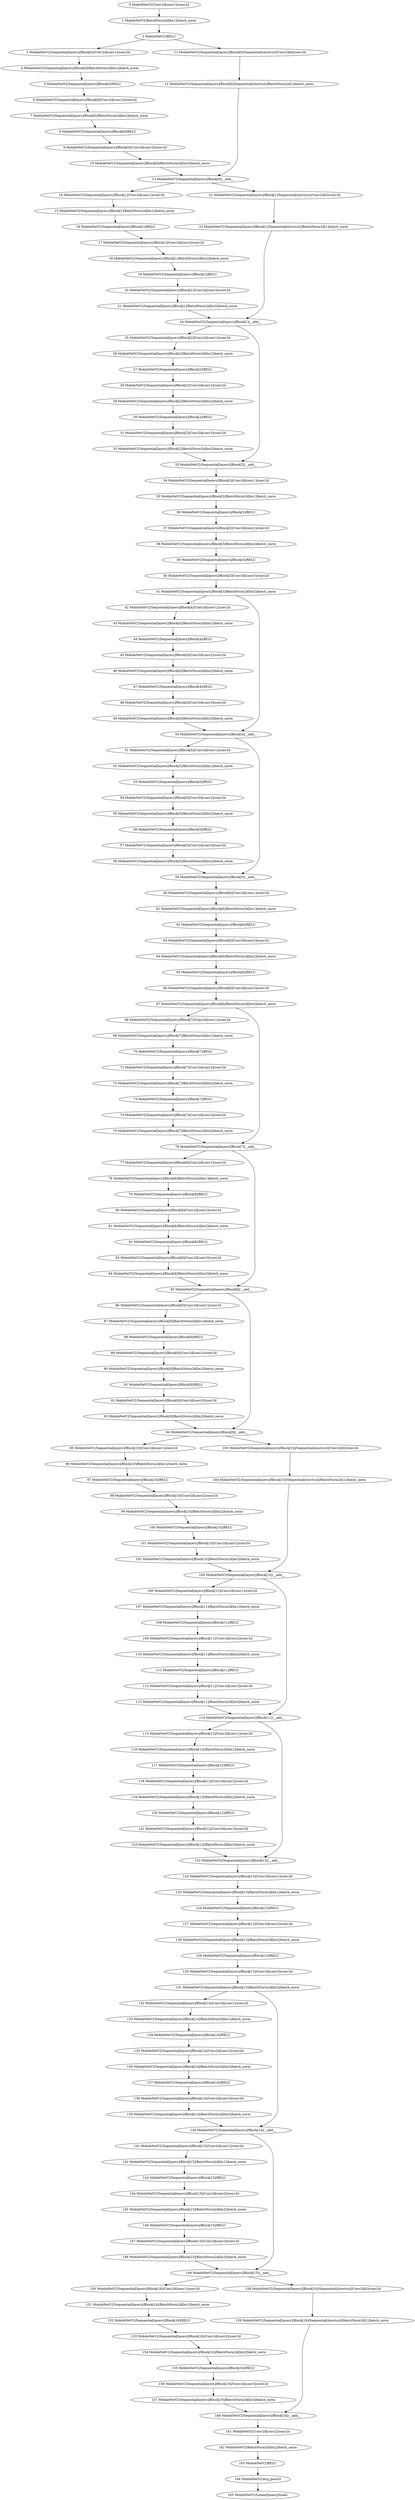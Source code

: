 strict digraph  {
"0 MobileNetV2/Conv2d[conv1]/conv2d" [id=0, scope="MobileNetV2/Conv2d[conv1]", type=conv2d];
"1 MobileNetV2/BatchNorm2d[bn1]/batch_norm" [id=1, scope="MobileNetV2/BatchNorm2d[bn1]", type=batch_norm];
"2 MobileNetV2/RELU" [id=2, scope=MobileNetV2, type=RELU];
"3 MobileNetV2/Sequential[layers]/Block[0]/Conv2d[conv1]/conv2d" [id=3, scope="MobileNetV2/Sequential[layers]/Block[0]/Conv2d[conv1]", type=conv2d];
"4 MobileNetV2/Sequential[layers]/Block[0]/BatchNorm2d[bn1]/batch_norm" [id=4, scope="MobileNetV2/Sequential[layers]/Block[0]/BatchNorm2d[bn1]", type=batch_norm];
"5 MobileNetV2/Sequential[layers]/Block[0]/RELU" [id=5, scope="MobileNetV2/Sequential[layers]/Block[0]", type=RELU];
"6 MobileNetV2/Sequential[layers]/Block[0]/Conv2d[conv2]/conv2d" [id=6, scope="MobileNetV2/Sequential[layers]/Block[0]/Conv2d[conv2]", type=conv2d];
"7 MobileNetV2/Sequential[layers]/Block[0]/BatchNorm2d[bn2]/batch_norm" [id=7, scope="MobileNetV2/Sequential[layers]/Block[0]/BatchNorm2d[bn2]", type=batch_norm];
"8 MobileNetV2/Sequential[layers]/Block[0]/RELU" [id=8, scope="MobileNetV2/Sequential[layers]/Block[0]", type=RELU];
"9 MobileNetV2/Sequential[layers]/Block[0]/Conv2d[conv3]/conv2d" [id=9, scope="MobileNetV2/Sequential[layers]/Block[0]/Conv2d[conv3]", type=conv2d];
"10 MobileNetV2/Sequential[layers]/Block[0]/BatchNorm2d[bn3]/batch_norm" [id=10, scope="MobileNetV2/Sequential[layers]/Block[0]/BatchNorm2d[bn3]", type=batch_norm];
"11 MobileNetV2/Sequential[layers]/Block[0]/Sequential[shortcut]/Conv2d[0]/conv2d" [id=11, scope="MobileNetV2/Sequential[layers]/Block[0]/Sequential[shortcut]/Conv2d[0]", type=conv2d];
"12 MobileNetV2/Sequential[layers]/Block[0]/Sequential[shortcut]/BatchNorm2d[1]/batch_norm" [id=12, scope="MobileNetV2/Sequential[layers]/Block[0]/Sequential[shortcut]/BatchNorm2d[1]", type=batch_norm];
"13 MobileNetV2/Sequential[layers]/Block[0]/__add__" [id=13, scope="MobileNetV2/Sequential[layers]/Block[0]", type=__add__];
"14 MobileNetV2/Sequential[layers]/Block[1]/Conv2d[conv1]/conv2d" [id=14, scope="MobileNetV2/Sequential[layers]/Block[1]/Conv2d[conv1]", type=conv2d];
"15 MobileNetV2/Sequential[layers]/Block[1]/BatchNorm2d[bn1]/batch_norm" [id=15, scope="MobileNetV2/Sequential[layers]/Block[1]/BatchNorm2d[bn1]", type=batch_norm];
"16 MobileNetV2/Sequential[layers]/Block[1]/RELU" [id=16, scope="MobileNetV2/Sequential[layers]/Block[1]", type=RELU];
"17 MobileNetV2/Sequential[layers]/Block[1]/Conv2d[conv2]/conv2d" [id=17, scope="MobileNetV2/Sequential[layers]/Block[1]/Conv2d[conv2]", type=conv2d];
"18 MobileNetV2/Sequential[layers]/Block[1]/BatchNorm2d[bn2]/batch_norm" [id=18, scope="MobileNetV2/Sequential[layers]/Block[1]/BatchNorm2d[bn2]", type=batch_norm];
"19 MobileNetV2/Sequential[layers]/Block[1]/RELU" [id=19, scope="MobileNetV2/Sequential[layers]/Block[1]", type=RELU];
"20 MobileNetV2/Sequential[layers]/Block[1]/Conv2d[conv3]/conv2d" [id=20, scope="MobileNetV2/Sequential[layers]/Block[1]/Conv2d[conv3]", type=conv2d];
"21 MobileNetV2/Sequential[layers]/Block[1]/BatchNorm2d[bn3]/batch_norm" [id=21, scope="MobileNetV2/Sequential[layers]/Block[1]/BatchNorm2d[bn3]", type=batch_norm];
"22 MobileNetV2/Sequential[layers]/Block[1]/Sequential[shortcut]/Conv2d[0]/conv2d" [id=22, scope="MobileNetV2/Sequential[layers]/Block[1]/Sequential[shortcut]/Conv2d[0]", type=conv2d];
"23 MobileNetV2/Sequential[layers]/Block[1]/Sequential[shortcut]/BatchNorm2d[1]/batch_norm" [id=23, scope="MobileNetV2/Sequential[layers]/Block[1]/Sequential[shortcut]/BatchNorm2d[1]", type=batch_norm];
"24 MobileNetV2/Sequential[layers]/Block[1]/__add__" [id=24, scope="MobileNetV2/Sequential[layers]/Block[1]", type=__add__];
"25 MobileNetV2/Sequential[layers]/Block[2]/Conv2d[conv1]/conv2d" [id=25, scope="MobileNetV2/Sequential[layers]/Block[2]/Conv2d[conv1]", type=conv2d];
"26 MobileNetV2/Sequential[layers]/Block[2]/BatchNorm2d[bn1]/batch_norm" [id=26, scope="MobileNetV2/Sequential[layers]/Block[2]/BatchNorm2d[bn1]", type=batch_norm];
"27 MobileNetV2/Sequential[layers]/Block[2]/RELU" [id=27, scope="MobileNetV2/Sequential[layers]/Block[2]", type=RELU];
"28 MobileNetV2/Sequential[layers]/Block[2]/Conv2d[conv2]/conv2d" [id=28, scope="MobileNetV2/Sequential[layers]/Block[2]/Conv2d[conv2]", type=conv2d];
"29 MobileNetV2/Sequential[layers]/Block[2]/BatchNorm2d[bn2]/batch_norm" [id=29, scope="MobileNetV2/Sequential[layers]/Block[2]/BatchNorm2d[bn2]", type=batch_norm];
"30 MobileNetV2/Sequential[layers]/Block[2]/RELU" [id=30, scope="MobileNetV2/Sequential[layers]/Block[2]", type=RELU];
"31 MobileNetV2/Sequential[layers]/Block[2]/Conv2d[conv3]/conv2d" [id=31, scope="MobileNetV2/Sequential[layers]/Block[2]/Conv2d[conv3]", type=conv2d];
"32 MobileNetV2/Sequential[layers]/Block[2]/BatchNorm2d[bn3]/batch_norm" [id=32, scope="MobileNetV2/Sequential[layers]/Block[2]/BatchNorm2d[bn3]", type=batch_norm];
"33 MobileNetV2/Sequential[layers]/Block[2]/__add__" [id=33, scope="MobileNetV2/Sequential[layers]/Block[2]", type=__add__];
"34 MobileNetV2/Sequential[layers]/Block[3]/Conv2d[conv1]/conv2d" [id=34, scope="MobileNetV2/Sequential[layers]/Block[3]/Conv2d[conv1]", type=conv2d];
"35 MobileNetV2/Sequential[layers]/Block[3]/BatchNorm2d[bn1]/batch_norm" [id=35, scope="MobileNetV2/Sequential[layers]/Block[3]/BatchNorm2d[bn1]", type=batch_norm];
"36 MobileNetV2/Sequential[layers]/Block[3]/RELU" [id=36, scope="MobileNetV2/Sequential[layers]/Block[3]", type=RELU];
"37 MobileNetV2/Sequential[layers]/Block[3]/Conv2d[conv2]/conv2d" [id=37, scope="MobileNetV2/Sequential[layers]/Block[3]/Conv2d[conv2]", type=conv2d];
"38 MobileNetV2/Sequential[layers]/Block[3]/BatchNorm2d[bn2]/batch_norm" [id=38, scope="MobileNetV2/Sequential[layers]/Block[3]/BatchNorm2d[bn2]", type=batch_norm];
"39 MobileNetV2/Sequential[layers]/Block[3]/RELU" [id=39, scope="MobileNetV2/Sequential[layers]/Block[3]", type=RELU];
"40 MobileNetV2/Sequential[layers]/Block[3]/Conv2d[conv3]/conv2d" [id=40, scope="MobileNetV2/Sequential[layers]/Block[3]/Conv2d[conv3]", type=conv2d];
"41 MobileNetV2/Sequential[layers]/Block[3]/BatchNorm2d[bn3]/batch_norm" [id=41, scope="MobileNetV2/Sequential[layers]/Block[3]/BatchNorm2d[bn3]", type=batch_norm];
"42 MobileNetV2/Sequential[layers]/Block[4]/Conv2d[conv1]/conv2d" [id=42, scope="MobileNetV2/Sequential[layers]/Block[4]/Conv2d[conv1]", type=conv2d];
"43 MobileNetV2/Sequential[layers]/Block[4]/BatchNorm2d[bn1]/batch_norm" [id=43, scope="MobileNetV2/Sequential[layers]/Block[4]/BatchNorm2d[bn1]", type=batch_norm];
"44 MobileNetV2/Sequential[layers]/Block[4]/RELU" [id=44, scope="MobileNetV2/Sequential[layers]/Block[4]", type=RELU];
"45 MobileNetV2/Sequential[layers]/Block[4]/Conv2d[conv2]/conv2d" [id=45, scope="MobileNetV2/Sequential[layers]/Block[4]/Conv2d[conv2]", type=conv2d];
"46 MobileNetV2/Sequential[layers]/Block[4]/BatchNorm2d[bn2]/batch_norm" [id=46, scope="MobileNetV2/Sequential[layers]/Block[4]/BatchNorm2d[bn2]", type=batch_norm];
"47 MobileNetV2/Sequential[layers]/Block[4]/RELU" [id=47, scope="MobileNetV2/Sequential[layers]/Block[4]", type=RELU];
"48 MobileNetV2/Sequential[layers]/Block[4]/Conv2d[conv3]/conv2d" [id=48, scope="MobileNetV2/Sequential[layers]/Block[4]/Conv2d[conv3]", type=conv2d];
"49 MobileNetV2/Sequential[layers]/Block[4]/BatchNorm2d[bn3]/batch_norm" [id=49, scope="MobileNetV2/Sequential[layers]/Block[4]/BatchNorm2d[bn3]", type=batch_norm];
"50 MobileNetV2/Sequential[layers]/Block[4]/__add__" [id=50, scope="MobileNetV2/Sequential[layers]/Block[4]", type=__add__];
"51 MobileNetV2/Sequential[layers]/Block[5]/Conv2d[conv1]/conv2d" [id=51, scope="MobileNetV2/Sequential[layers]/Block[5]/Conv2d[conv1]", type=conv2d];
"52 MobileNetV2/Sequential[layers]/Block[5]/BatchNorm2d[bn1]/batch_norm" [id=52, scope="MobileNetV2/Sequential[layers]/Block[5]/BatchNorm2d[bn1]", type=batch_norm];
"53 MobileNetV2/Sequential[layers]/Block[5]/RELU" [id=53, scope="MobileNetV2/Sequential[layers]/Block[5]", type=RELU];
"54 MobileNetV2/Sequential[layers]/Block[5]/Conv2d[conv2]/conv2d" [id=54, scope="MobileNetV2/Sequential[layers]/Block[5]/Conv2d[conv2]", type=conv2d];
"55 MobileNetV2/Sequential[layers]/Block[5]/BatchNorm2d[bn2]/batch_norm" [id=55, scope="MobileNetV2/Sequential[layers]/Block[5]/BatchNorm2d[bn2]", type=batch_norm];
"56 MobileNetV2/Sequential[layers]/Block[5]/RELU" [id=56, scope="MobileNetV2/Sequential[layers]/Block[5]", type=RELU];
"57 MobileNetV2/Sequential[layers]/Block[5]/Conv2d[conv3]/conv2d" [id=57, scope="MobileNetV2/Sequential[layers]/Block[5]/Conv2d[conv3]", type=conv2d];
"58 MobileNetV2/Sequential[layers]/Block[5]/BatchNorm2d[bn3]/batch_norm" [id=58, scope="MobileNetV2/Sequential[layers]/Block[5]/BatchNorm2d[bn3]", type=batch_norm];
"59 MobileNetV2/Sequential[layers]/Block[5]/__add__" [id=59, scope="MobileNetV2/Sequential[layers]/Block[5]", type=__add__];
"60 MobileNetV2/Sequential[layers]/Block[6]/Conv2d[conv1]/conv2d" [id=60, scope="MobileNetV2/Sequential[layers]/Block[6]/Conv2d[conv1]", type=conv2d];
"61 MobileNetV2/Sequential[layers]/Block[6]/BatchNorm2d[bn1]/batch_norm" [id=61, scope="MobileNetV2/Sequential[layers]/Block[6]/BatchNorm2d[bn1]", type=batch_norm];
"62 MobileNetV2/Sequential[layers]/Block[6]/RELU" [id=62, scope="MobileNetV2/Sequential[layers]/Block[6]", type=RELU];
"63 MobileNetV2/Sequential[layers]/Block[6]/Conv2d[conv2]/conv2d" [id=63, scope="MobileNetV2/Sequential[layers]/Block[6]/Conv2d[conv2]", type=conv2d];
"64 MobileNetV2/Sequential[layers]/Block[6]/BatchNorm2d[bn2]/batch_norm" [id=64, scope="MobileNetV2/Sequential[layers]/Block[6]/BatchNorm2d[bn2]", type=batch_norm];
"65 MobileNetV2/Sequential[layers]/Block[6]/RELU" [id=65, scope="MobileNetV2/Sequential[layers]/Block[6]", type=RELU];
"66 MobileNetV2/Sequential[layers]/Block[6]/Conv2d[conv3]/conv2d" [id=66, scope="MobileNetV2/Sequential[layers]/Block[6]/Conv2d[conv3]", type=conv2d];
"67 MobileNetV2/Sequential[layers]/Block[6]/BatchNorm2d[bn3]/batch_norm" [id=67, scope="MobileNetV2/Sequential[layers]/Block[6]/BatchNorm2d[bn3]", type=batch_norm];
"68 MobileNetV2/Sequential[layers]/Block[7]/Conv2d[conv1]/conv2d" [id=68, scope="MobileNetV2/Sequential[layers]/Block[7]/Conv2d[conv1]", type=conv2d];
"69 MobileNetV2/Sequential[layers]/Block[7]/BatchNorm2d[bn1]/batch_norm" [id=69, scope="MobileNetV2/Sequential[layers]/Block[7]/BatchNorm2d[bn1]", type=batch_norm];
"70 MobileNetV2/Sequential[layers]/Block[7]/RELU" [id=70, scope="MobileNetV2/Sequential[layers]/Block[7]", type=RELU];
"71 MobileNetV2/Sequential[layers]/Block[7]/Conv2d[conv2]/conv2d" [id=71, scope="MobileNetV2/Sequential[layers]/Block[7]/Conv2d[conv2]", type=conv2d];
"72 MobileNetV2/Sequential[layers]/Block[7]/BatchNorm2d[bn2]/batch_norm" [id=72, scope="MobileNetV2/Sequential[layers]/Block[7]/BatchNorm2d[bn2]", type=batch_norm];
"73 MobileNetV2/Sequential[layers]/Block[7]/RELU" [id=73, scope="MobileNetV2/Sequential[layers]/Block[7]", type=RELU];
"74 MobileNetV2/Sequential[layers]/Block[7]/Conv2d[conv3]/conv2d" [id=74, scope="MobileNetV2/Sequential[layers]/Block[7]/Conv2d[conv3]", type=conv2d];
"75 MobileNetV2/Sequential[layers]/Block[7]/BatchNorm2d[bn3]/batch_norm" [id=75, scope="MobileNetV2/Sequential[layers]/Block[7]/BatchNorm2d[bn3]", type=batch_norm];
"76 MobileNetV2/Sequential[layers]/Block[7]/__add__" [id=76, scope="MobileNetV2/Sequential[layers]/Block[7]", type=__add__];
"77 MobileNetV2/Sequential[layers]/Block[8]/Conv2d[conv1]/conv2d" [id=77, scope="MobileNetV2/Sequential[layers]/Block[8]/Conv2d[conv1]", type=conv2d];
"78 MobileNetV2/Sequential[layers]/Block[8]/BatchNorm2d[bn1]/batch_norm" [id=78, scope="MobileNetV2/Sequential[layers]/Block[8]/BatchNorm2d[bn1]", type=batch_norm];
"79 MobileNetV2/Sequential[layers]/Block[8]/RELU" [id=79, scope="MobileNetV2/Sequential[layers]/Block[8]", type=RELU];
"80 MobileNetV2/Sequential[layers]/Block[8]/Conv2d[conv2]/conv2d" [id=80, scope="MobileNetV2/Sequential[layers]/Block[8]/Conv2d[conv2]", type=conv2d];
"81 MobileNetV2/Sequential[layers]/Block[8]/BatchNorm2d[bn2]/batch_norm" [id=81, scope="MobileNetV2/Sequential[layers]/Block[8]/BatchNorm2d[bn2]", type=batch_norm];
"82 MobileNetV2/Sequential[layers]/Block[8]/RELU" [id=82, scope="MobileNetV2/Sequential[layers]/Block[8]", type=RELU];
"83 MobileNetV2/Sequential[layers]/Block[8]/Conv2d[conv3]/conv2d" [id=83, scope="MobileNetV2/Sequential[layers]/Block[8]/Conv2d[conv3]", type=conv2d];
"84 MobileNetV2/Sequential[layers]/Block[8]/BatchNorm2d[bn3]/batch_norm" [id=84, scope="MobileNetV2/Sequential[layers]/Block[8]/BatchNorm2d[bn3]", type=batch_norm];
"85 MobileNetV2/Sequential[layers]/Block[8]/__add__" [id=85, scope="MobileNetV2/Sequential[layers]/Block[8]", type=__add__];
"86 MobileNetV2/Sequential[layers]/Block[9]/Conv2d[conv1]/conv2d" [id=86, scope="MobileNetV2/Sequential[layers]/Block[9]/Conv2d[conv1]", type=conv2d];
"87 MobileNetV2/Sequential[layers]/Block[9]/BatchNorm2d[bn1]/batch_norm" [id=87, scope="MobileNetV2/Sequential[layers]/Block[9]/BatchNorm2d[bn1]", type=batch_norm];
"88 MobileNetV2/Sequential[layers]/Block[9]/RELU" [id=88, scope="MobileNetV2/Sequential[layers]/Block[9]", type=RELU];
"89 MobileNetV2/Sequential[layers]/Block[9]/Conv2d[conv2]/conv2d" [id=89, scope="MobileNetV2/Sequential[layers]/Block[9]/Conv2d[conv2]", type=conv2d];
"90 MobileNetV2/Sequential[layers]/Block[9]/BatchNorm2d[bn2]/batch_norm" [id=90, scope="MobileNetV2/Sequential[layers]/Block[9]/BatchNorm2d[bn2]", type=batch_norm];
"91 MobileNetV2/Sequential[layers]/Block[9]/RELU" [id=91, scope="MobileNetV2/Sequential[layers]/Block[9]", type=RELU];
"92 MobileNetV2/Sequential[layers]/Block[9]/Conv2d[conv3]/conv2d" [id=92, scope="MobileNetV2/Sequential[layers]/Block[9]/Conv2d[conv3]", type=conv2d];
"93 MobileNetV2/Sequential[layers]/Block[9]/BatchNorm2d[bn3]/batch_norm" [id=93, scope="MobileNetV2/Sequential[layers]/Block[9]/BatchNorm2d[bn3]", type=batch_norm];
"94 MobileNetV2/Sequential[layers]/Block[9]/__add__" [id=94, scope="MobileNetV2/Sequential[layers]/Block[9]", type=__add__];
"95 MobileNetV2/Sequential[layers]/Block[10]/Conv2d[conv1]/conv2d" [id=95, scope="MobileNetV2/Sequential[layers]/Block[10]/Conv2d[conv1]", type=conv2d];
"96 MobileNetV2/Sequential[layers]/Block[10]/BatchNorm2d[bn1]/batch_norm" [id=96, scope="MobileNetV2/Sequential[layers]/Block[10]/BatchNorm2d[bn1]", type=batch_norm];
"97 MobileNetV2/Sequential[layers]/Block[10]/RELU" [id=97, scope="MobileNetV2/Sequential[layers]/Block[10]", type=RELU];
"98 MobileNetV2/Sequential[layers]/Block[10]/Conv2d[conv2]/conv2d" [id=98, scope="MobileNetV2/Sequential[layers]/Block[10]/Conv2d[conv2]", type=conv2d];
"99 MobileNetV2/Sequential[layers]/Block[10]/BatchNorm2d[bn2]/batch_norm" [id=99, scope="MobileNetV2/Sequential[layers]/Block[10]/BatchNorm2d[bn2]", type=batch_norm];
"100 MobileNetV2/Sequential[layers]/Block[10]/RELU" [id=100, scope="MobileNetV2/Sequential[layers]/Block[10]", type=RELU];
"101 MobileNetV2/Sequential[layers]/Block[10]/Conv2d[conv3]/conv2d" [id=101, scope="MobileNetV2/Sequential[layers]/Block[10]/Conv2d[conv3]", type=conv2d];
"102 MobileNetV2/Sequential[layers]/Block[10]/BatchNorm2d[bn3]/batch_norm" [id=102, scope="MobileNetV2/Sequential[layers]/Block[10]/BatchNorm2d[bn3]", type=batch_norm];
"103 MobileNetV2/Sequential[layers]/Block[10]/Sequential[shortcut]/Conv2d[0]/conv2d" [id=103, scope="MobileNetV2/Sequential[layers]/Block[10]/Sequential[shortcut]/Conv2d[0]", type=conv2d];
"104 MobileNetV2/Sequential[layers]/Block[10]/Sequential[shortcut]/BatchNorm2d[1]/batch_norm" [id=104, scope="MobileNetV2/Sequential[layers]/Block[10]/Sequential[shortcut]/BatchNorm2d[1]", type=batch_norm];
"105 MobileNetV2/Sequential[layers]/Block[10]/__add__" [id=105, scope="MobileNetV2/Sequential[layers]/Block[10]", type=__add__];
"106 MobileNetV2/Sequential[layers]/Block[11]/Conv2d[conv1]/conv2d" [id=106, scope="MobileNetV2/Sequential[layers]/Block[11]/Conv2d[conv1]", type=conv2d];
"107 MobileNetV2/Sequential[layers]/Block[11]/BatchNorm2d[bn1]/batch_norm" [id=107, scope="MobileNetV2/Sequential[layers]/Block[11]/BatchNorm2d[bn1]", type=batch_norm];
"108 MobileNetV2/Sequential[layers]/Block[11]/RELU" [id=108, scope="MobileNetV2/Sequential[layers]/Block[11]", type=RELU];
"109 MobileNetV2/Sequential[layers]/Block[11]/Conv2d[conv2]/conv2d" [id=109, scope="MobileNetV2/Sequential[layers]/Block[11]/Conv2d[conv2]", type=conv2d];
"110 MobileNetV2/Sequential[layers]/Block[11]/BatchNorm2d[bn2]/batch_norm" [id=110, scope="MobileNetV2/Sequential[layers]/Block[11]/BatchNorm2d[bn2]", type=batch_norm];
"111 MobileNetV2/Sequential[layers]/Block[11]/RELU" [id=111, scope="MobileNetV2/Sequential[layers]/Block[11]", type=RELU];
"112 MobileNetV2/Sequential[layers]/Block[11]/Conv2d[conv3]/conv2d" [id=112, scope="MobileNetV2/Sequential[layers]/Block[11]/Conv2d[conv3]", type=conv2d];
"113 MobileNetV2/Sequential[layers]/Block[11]/BatchNorm2d[bn3]/batch_norm" [id=113, scope="MobileNetV2/Sequential[layers]/Block[11]/BatchNorm2d[bn3]", type=batch_norm];
"114 MobileNetV2/Sequential[layers]/Block[11]/__add__" [id=114, scope="MobileNetV2/Sequential[layers]/Block[11]", type=__add__];
"115 MobileNetV2/Sequential[layers]/Block[12]/Conv2d[conv1]/conv2d" [id=115, scope="MobileNetV2/Sequential[layers]/Block[12]/Conv2d[conv1]", type=conv2d];
"116 MobileNetV2/Sequential[layers]/Block[12]/BatchNorm2d[bn1]/batch_norm" [id=116, scope="MobileNetV2/Sequential[layers]/Block[12]/BatchNorm2d[bn1]", type=batch_norm];
"117 MobileNetV2/Sequential[layers]/Block[12]/RELU" [id=117, scope="MobileNetV2/Sequential[layers]/Block[12]", type=RELU];
"118 MobileNetV2/Sequential[layers]/Block[12]/Conv2d[conv2]/conv2d" [id=118, scope="MobileNetV2/Sequential[layers]/Block[12]/Conv2d[conv2]", type=conv2d];
"119 MobileNetV2/Sequential[layers]/Block[12]/BatchNorm2d[bn2]/batch_norm" [id=119, scope="MobileNetV2/Sequential[layers]/Block[12]/BatchNorm2d[bn2]", type=batch_norm];
"120 MobileNetV2/Sequential[layers]/Block[12]/RELU" [id=120, scope="MobileNetV2/Sequential[layers]/Block[12]", type=RELU];
"121 MobileNetV2/Sequential[layers]/Block[12]/Conv2d[conv3]/conv2d" [id=121, scope="MobileNetV2/Sequential[layers]/Block[12]/Conv2d[conv3]", type=conv2d];
"122 MobileNetV2/Sequential[layers]/Block[12]/BatchNorm2d[bn3]/batch_norm" [id=122, scope="MobileNetV2/Sequential[layers]/Block[12]/BatchNorm2d[bn3]", type=batch_norm];
"123 MobileNetV2/Sequential[layers]/Block[12]/__add__" [id=123, scope="MobileNetV2/Sequential[layers]/Block[12]", type=__add__];
"124 MobileNetV2/Sequential[layers]/Block[13]/Conv2d[conv1]/conv2d" [id=124, scope="MobileNetV2/Sequential[layers]/Block[13]/Conv2d[conv1]", type=conv2d];
"125 MobileNetV2/Sequential[layers]/Block[13]/BatchNorm2d[bn1]/batch_norm" [id=125, scope="MobileNetV2/Sequential[layers]/Block[13]/BatchNorm2d[bn1]", type=batch_norm];
"126 MobileNetV2/Sequential[layers]/Block[13]/RELU" [id=126, scope="MobileNetV2/Sequential[layers]/Block[13]", type=RELU];
"127 MobileNetV2/Sequential[layers]/Block[13]/Conv2d[conv2]/conv2d" [id=127, scope="MobileNetV2/Sequential[layers]/Block[13]/Conv2d[conv2]", type=conv2d];
"128 MobileNetV2/Sequential[layers]/Block[13]/BatchNorm2d[bn2]/batch_norm" [id=128, scope="MobileNetV2/Sequential[layers]/Block[13]/BatchNorm2d[bn2]", type=batch_norm];
"129 MobileNetV2/Sequential[layers]/Block[13]/RELU" [id=129, scope="MobileNetV2/Sequential[layers]/Block[13]", type=RELU];
"130 MobileNetV2/Sequential[layers]/Block[13]/Conv2d[conv3]/conv2d" [id=130, scope="MobileNetV2/Sequential[layers]/Block[13]/Conv2d[conv3]", type=conv2d];
"131 MobileNetV2/Sequential[layers]/Block[13]/BatchNorm2d[bn3]/batch_norm" [id=131, scope="MobileNetV2/Sequential[layers]/Block[13]/BatchNorm2d[bn3]", type=batch_norm];
"132 MobileNetV2/Sequential[layers]/Block[14]/Conv2d[conv1]/conv2d" [id=132, scope="MobileNetV2/Sequential[layers]/Block[14]/Conv2d[conv1]", type=conv2d];
"133 MobileNetV2/Sequential[layers]/Block[14]/BatchNorm2d[bn1]/batch_norm" [id=133, scope="MobileNetV2/Sequential[layers]/Block[14]/BatchNorm2d[bn1]", type=batch_norm];
"134 MobileNetV2/Sequential[layers]/Block[14]/RELU" [id=134, scope="MobileNetV2/Sequential[layers]/Block[14]", type=RELU];
"135 MobileNetV2/Sequential[layers]/Block[14]/Conv2d[conv2]/conv2d" [id=135, scope="MobileNetV2/Sequential[layers]/Block[14]/Conv2d[conv2]", type=conv2d];
"136 MobileNetV2/Sequential[layers]/Block[14]/BatchNorm2d[bn2]/batch_norm" [id=136, scope="MobileNetV2/Sequential[layers]/Block[14]/BatchNorm2d[bn2]", type=batch_norm];
"137 MobileNetV2/Sequential[layers]/Block[14]/RELU" [id=137, scope="MobileNetV2/Sequential[layers]/Block[14]", type=RELU];
"138 MobileNetV2/Sequential[layers]/Block[14]/Conv2d[conv3]/conv2d" [id=138, scope="MobileNetV2/Sequential[layers]/Block[14]/Conv2d[conv3]", type=conv2d];
"139 MobileNetV2/Sequential[layers]/Block[14]/BatchNorm2d[bn3]/batch_norm" [id=139, scope="MobileNetV2/Sequential[layers]/Block[14]/BatchNorm2d[bn3]", type=batch_norm];
"140 MobileNetV2/Sequential[layers]/Block[14]/__add__" [id=140, scope="MobileNetV2/Sequential[layers]/Block[14]", type=__add__];
"141 MobileNetV2/Sequential[layers]/Block[15]/Conv2d[conv1]/conv2d" [id=141, scope="MobileNetV2/Sequential[layers]/Block[15]/Conv2d[conv1]", type=conv2d];
"142 MobileNetV2/Sequential[layers]/Block[15]/BatchNorm2d[bn1]/batch_norm" [id=142, scope="MobileNetV2/Sequential[layers]/Block[15]/BatchNorm2d[bn1]", type=batch_norm];
"143 MobileNetV2/Sequential[layers]/Block[15]/RELU" [id=143, scope="MobileNetV2/Sequential[layers]/Block[15]", type=RELU];
"144 MobileNetV2/Sequential[layers]/Block[15]/Conv2d[conv2]/conv2d" [id=144, scope="MobileNetV2/Sequential[layers]/Block[15]/Conv2d[conv2]", type=conv2d];
"145 MobileNetV2/Sequential[layers]/Block[15]/BatchNorm2d[bn2]/batch_norm" [id=145, scope="MobileNetV2/Sequential[layers]/Block[15]/BatchNorm2d[bn2]", type=batch_norm];
"146 MobileNetV2/Sequential[layers]/Block[15]/RELU" [id=146, scope="MobileNetV2/Sequential[layers]/Block[15]", type=RELU];
"147 MobileNetV2/Sequential[layers]/Block[15]/Conv2d[conv3]/conv2d" [id=147, scope="MobileNetV2/Sequential[layers]/Block[15]/Conv2d[conv3]", type=conv2d];
"148 MobileNetV2/Sequential[layers]/Block[15]/BatchNorm2d[bn3]/batch_norm" [id=148, scope="MobileNetV2/Sequential[layers]/Block[15]/BatchNorm2d[bn3]", type=batch_norm];
"149 MobileNetV2/Sequential[layers]/Block[15]/__add__" [id=149, scope="MobileNetV2/Sequential[layers]/Block[15]", type=__add__];
"150 MobileNetV2/Sequential[layers]/Block[16]/Conv2d[conv1]/conv2d" [id=150, scope="MobileNetV2/Sequential[layers]/Block[16]/Conv2d[conv1]", type=conv2d];
"151 MobileNetV2/Sequential[layers]/Block[16]/BatchNorm2d[bn1]/batch_norm" [id=151, scope="MobileNetV2/Sequential[layers]/Block[16]/BatchNorm2d[bn1]", type=batch_norm];
"152 MobileNetV2/Sequential[layers]/Block[16]/RELU" [id=152, scope="MobileNetV2/Sequential[layers]/Block[16]", type=RELU];
"153 MobileNetV2/Sequential[layers]/Block[16]/Conv2d[conv2]/conv2d" [id=153, scope="MobileNetV2/Sequential[layers]/Block[16]/Conv2d[conv2]", type=conv2d];
"154 MobileNetV2/Sequential[layers]/Block[16]/BatchNorm2d[bn2]/batch_norm" [id=154, scope="MobileNetV2/Sequential[layers]/Block[16]/BatchNorm2d[bn2]", type=batch_norm];
"155 MobileNetV2/Sequential[layers]/Block[16]/RELU" [id=155, scope="MobileNetV2/Sequential[layers]/Block[16]", type=RELU];
"156 MobileNetV2/Sequential[layers]/Block[16]/Conv2d[conv3]/conv2d" [id=156, scope="MobileNetV2/Sequential[layers]/Block[16]/Conv2d[conv3]", type=conv2d];
"157 MobileNetV2/Sequential[layers]/Block[16]/BatchNorm2d[bn3]/batch_norm" [id=157, scope="MobileNetV2/Sequential[layers]/Block[16]/BatchNorm2d[bn3]", type=batch_norm];
"158 MobileNetV2/Sequential[layers]/Block[16]/Sequential[shortcut]/Conv2d[0]/conv2d" [id=158, scope="MobileNetV2/Sequential[layers]/Block[16]/Sequential[shortcut]/Conv2d[0]", type=conv2d];
"159 MobileNetV2/Sequential[layers]/Block[16]/Sequential[shortcut]/BatchNorm2d[1]/batch_norm" [id=159, scope="MobileNetV2/Sequential[layers]/Block[16]/Sequential[shortcut]/BatchNorm2d[1]", type=batch_norm];
"160 MobileNetV2/Sequential[layers]/Block[16]/__add__" [id=160, scope="MobileNetV2/Sequential[layers]/Block[16]", type=__add__];
"161 MobileNetV2/Conv2d[conv2]/conv2d" [id=161, scope="MobileNetV2/Conv2d[conv2]", type=conv2d];
"162 MobileNetV2/BatchNorm2d[bn2]/batch_norm" [id=162, scope="MobileNetV2/BatchNorm2d[bn2]", type=batch_norm];
"163 MobileNetV2/RELU" [id=163, scope=MobileNetV2, type=RELU];
"164 MobileNetV2/avg_pool2d" [id=164, scope=MobileNetV2, type=avg_pool2d];
"165 MobileNetV2/Linear[linear]/linear" [id=165, scope="MobileNetV2/Linear[linear]", type=linear];
"0 MobileNetV2/Conv2d[conv1]/conv2d" -> "1 MobileNetV2/BatchNorm2d[bn1]/batch_norm";
"1 MobileNetV2/BatchNorm2d[bn1]/batch_norm" -> "2 MobileNetV2/RELU";
"2 MobileNetV2/RELU" -> "3 MobileNetV2/Sequential[layers]/Block[0]/Conv2d[conv1]/conv2d";
"3 MobileNetV2/Sequential[layers]/Block[0]/Conv2d[conv1]/conv2d" -> "4 MobileNetV2/Sequential[layers]/Block[0]/BatchNorm2d[bn1]/batch_norm";
"4 MobileNetV2/Sequential[layers]/Block[0]/BatchNorm2d[bn1]/batch_norm" -> "5 MobileNetV2/Sequential[layers]/Block[0]/RELU";
"5 MobileNetV2/Sequential[layers]/Block[0]/RELU" -> "6 MobileNetV2/Sequential[layers]/Block[0]/Conv2d[conv2]/conv2d";
"6 MobileNetV2/Sequential[layers]/Block[0]/Conv2d[conv2]/conv2d" -> "7 MobileNetV2/Sequential[layers]/Block[0]/BatchNorm2d[bn2]/batch_norm";
"7 MobileNetV2/Sequential[layers]/Block[0]/BatchNorm2d[bn2]/batch_norm" -> "8 MobileNetV2/Sequential[layers]/Block[0]/RELU";
"8 MobileNetV2/Sequential[layers]/Block[0]/RELU" -> "9 MobileNetV2/Sequential[layers]/Block[0]/Conv2d[conv3]/conv2d";
"2 MobileNetV2/RELU" -> "11 MobileNetV2/Sequential[layers]/Block[0]/Sequential[shortcut]/Conv2d[0]/conv2d";
"9 MobileNetV2/Sequential[layers]/Block[0]/Conv2d[conv3]/conv2d" -> "10 MobileNetV2/Sequential[layers]/Block[0]/BatchNorm2d[bn3]/batch_norm";
"10 MobileNetV2/Sequential[layers]/Block[0]/BatchNorm2d[bn3]/batch_norm" -> "13 MobileNetV2/Sequential[layers]/Block[0]/__add__";
"11 MobileNetV2/Sequential[layers]/Block[0]/Sequential[shortcut]/Conv2d[0]/conv2d" -> "12 MobileNetV2/Sequential[layers]/Block[0]/Sequential[shortcut]/BatchNorm2d[1]/batch_norm";
"12 MobileNetV2/Sequential[layers]/Block[0]/Sequential[shortcut]/BatchNorm2d[1]/batch_norm" -> "13 MobileNetV2/Sequential[layers]/Block[0]/__add__";
"13 MobileNetV2/Sequential[layers]/Block[0]/__add__" -> "14 MobileNetV2/Sequential[layers]/Block[1]/Conv2d[conv1]/conv2d";
"13 MobileNetV2/Sequential[layers]/Block[0]/__add__" -> "22 MobileNetV2/Sequential[layers]/Block[1]/Sequential[shortcut]/Conv2d[0]/conv2d";
"14 MobileNetV2/Sequential[layers]/Block[1]/Conv2d[conv1]/conv2d" -> "15 MobileNetV2/Sequential[layers]/Block[1]/BatchNorm2d[bn1]/batch_norm";
"15 MobileNetV2/Sequential[layers]/Block[1]/BatchNorm2d[bn1]/batch_norm" -> "16 MobileNetV2/Sequential[layers]/Block[1]/RELU";
"16 MobileNetV2/Sequential[layers]/Block[1]/RELU" -> "17 MobileNetV2/Sequential[layers]/Block[1]/Conv2d[conv2]/conv2d";
"17 MobileNetV2/Sequential[layers]/Block[1]/Conv2d[conv2]/conv2d" -> "18 MobileNetV2/Sequential[layers]/Block[1]/BatchNorm2d[bn2]/batch_norm";
"18 MobileNetV2/Sequential[layers]/Block[1]/BatchNorm2d[bn2]/batch_norm" -> "19 MobileNetV2/Sequential[layers]/Block[1]/RELU";
"19 MobileNetV2/Sequential[layers]/Block[1]/RELU" -> "20 MobileNetV2/Sequential[layers]/Block[1]/Conv2d[conv3]/conv2d";
"20 MobileNetV2/Sequential[layers]/Block[1]/Conv2d[conv3]/conv2d" -> "21 MobileNetV2/Sequential[layers]/Block[1]/BatchNorm2d[bn3]/batch_norm";
"21 MobileNetV2/Sequential[layers]/Block[1]/BatchNorm2d[bn3]/batch_norm" -> "24 MobileNetV2/Sequential[layers]/Block[1]/__add__";
"22 MobileNetV2/Sequential[layers]/Block[1]/Sequential[shortcut]/Conv2d[0]/conv2d" -> "23 MobileNetV2/Sequential[layers]/Block[1]/Sequential[shortcut]/BatchNorm2d[1]/batch_norm";
"23 MobileNetV2/Sequential[layers]/Block[1]/Sequential[shortcut]/BatchNorm2d[1]/batch_norm" -> "24 MobileNetV2/Sequential[layers]/Block[1]/__add__";
"24 MobileNetV2/Sequential[layers]/Block[1]/__add__" -> "25 MobileNetV2/Sequential[layers]/Block[2]/Conv2d[conv1]/conv2d";
"24 MobileNetV2/Sequential[layers]/Block[1]/__add__" -> "33 MobileNetV2/Sequential[layers]/Block[2]/__add__";
"25 MobileNetV2/Sequential[layers]/Block[2]/Conv2d[conv1]/conv2d" -> "26 MobileNetV2/Sequential[layers]/Block[2]/BatchNorm2d[bn1]/batch_norm";
"26 MobileNetV2/Sequential[layers]/Block[2]/BatchNorm2d[bn1]/batch_norm" -> "27 MobileNetV2/Sequential[layers]/Block[2]/RELU";
"27 MobileNetV2/Sequential[layers]/Block[2]/RELU" -> "28 MobileNetV2/Sequential[layers]/Block[2]/Conv2d[conv2]/conv2d";
"28 MobileNetV2/Sequential[layers]/Block[2]/Conv2d[conv2]/conv2d" -> "29 MobileNetV2/Sequential[layers]/Block[2]/BatchNorm2d[bn2]/batch_norm";
"29 MobileNetV2/Sequential[layers]/Block[2]/BatchNorm2d[bn2]/batch_norm" -> "30 MobileNetV2/Sequential[layers]/Block[2]/RELU";
"30 MobileNetV2/Sequential[layers]/Block[2]/RELU" -> "31 MobileNetV2/Sequential[layers]/Block[2]/Conv2d[conv3]/conv2d";
"31 MobileNetV2/Sequential[layers]/Block[2]/Conv2d[conv3]/conv2d" -> "32 MobileNetV2/Sequential[layers]/Block[2]/BatchNorm2d[bn3]/batch_norm";
"32 MobileNetV2/Sequential[layers]/Block[2]/BatchNorm2d[bn3]/batch_norm" -> "33 MobileNetV2/Sequential[layers]/Block[2]/__add__";
"33 MobileNetV2/Sequential[layers]/Block[2]/__add__" -> "34 MobileNetV2/Sequential[layers]/Block[3]/Conv2d[conv1]/conv2d";
"34 MobileNetV2/Sequential[layers]/Block[3]/Conv2d[conv1]/conv2d" -> "35 MobileNetV2/Sequential[layers]/Block[3]/BatchNorm2d[bn1]/batch_norm";
"35 MobileNetV2/Sequential[layers]/Block[3]/BatchNorm2d[bn1]/batch_norm" -> "36 MobileNetV2/Sequential[layers]/Block[3]/RELU";
"36 MobileNetV2/Sequential[layers]/Block[3]/RELU" -> "37 MobileNetV2/Sequential[layers]/Block[3]/Conv2d[conv2]/conv2d";
"37 MobileNetV2/Sequential[layers]/Block[3]/Conv2d[conv2]/conv2d" -> "38 MobileNetV2/Sequential[layers]/Block[3]/BatchNorm2d[bn2]/batch_norm";
"38 MobileNetV2/Sequential[layers]/Block[3]/BatchNorm2d[bn2]/batch_norm" -> "39 MobileNetV2/Sequential[layers]/Block[3]/RELU";
"39 MobileNetV2/Sequential[layers]/Block[3]/RELU" -> "40 MobileNetV2/Sequential[layers]/Block[3]/Conv2d[conv3]/conv2d";
"40 MobileNetV2/Sequential[layers]/Block[3]/Conv2d[conv3]/conv2d" -> "41 MobileNetV2/Sequential[layers]/Block[3]/BatchNorm2d[bn3]/batch_norm";
"41 MobileNetV2/Sequential[layers]/Block[3]/BatchNorm2d[bn3]/batch_norm" -> "42 MobileNetV2/Sequential[layers]/Block[4]/Conv2d[conv1]/conv2d";
"41 MobileNetV2/Sequential[layers]/Block[3]/BatchNorm2d[bn3]/batch_norm" -> "50 MobileNetV2/Sequential[layers]/Block[4]/__add__";
"42 MobileNetV2/Sequential[layers]/Block[4]/Conv2d[conv1]/conv2d" -> "43 MobileNetV2/Sequential[layers]/Block[4]/BatchNorm2d[bn1]/batch_norm";
"43 MobileNetV2/Sequential[layers]/Block[4]/BatchNorm2d[bn1]/batch_norm" -> "44 MobileNetV2/Sequential[layers]/Block[4]/RELU";
"44 MobileNetV2/Sequential[layers]/Block[4]/RELU" -> "45 MobileNetV2/Sequential[layers]/Block[4]/Conv2d[conv2]/conv2d";
"45 MobileNetV2/Sequential[layers]/Block[4]/Conv2d[conv2]/conv2d" -> "46 MobileNetV2/Sequential[layers]/Block[4]/BatchNorm2d[bn2]/batch_norm";
"46 MobileNetV2/Sequential[layers]/Block[4]/BatchNorm2d[bn2]/batch_norm" -> "47 MobileNetV2/Sequential[layers]/Block[4]/RELU";
"47 MobileNetV2/Sequential[layers]/Block[4]/RELU" -> "48 MobileNetV2/Sequential[layers]/Block[4]/Conv2d[conv3]/conv2d";
"48 MobileNetV2/Sequential[layers]/Block[4]/Conv2d[conv3]/conv2d" -> "49 MobileNetV2/Sequential[layers]/Block[4]/BatchNorm2d[bn3]/batch_norm";
"49 MobileNetV2/Sequential[layers]/Block[4]/BatchNorm2d[bn3]/batch_norm" -> "50 MobileNetV2/Sequential[layers]/Block[4]/__add__";
"50 MobileNetV2/Sequential[layers]/Block[4]/__add__" -> "51 MobileNetV2/Sequential[layers]/Block[5]/Conv2d[conv1]/conv2d";
"50 MobileNetV2/Sequential[layers]/Block[4]/__add__" -> "59 MobileNetV2/Sequential[layers]/Block[5]/__add__";
"51 MobileNetV2/Sequential[layers]/Block[5]/Conv2d[conv1]/conv2d" -> "52 MobileNetV2/Sequential[layers]/Block[5]/BatchNorm2d[bn1]/batch_norm";
"52 MobileNetV2/Sequential[layers]/Block[5]/BatchNorm2d[bn1]/batch_norm" -> "53 MobileNetV2/Sequential[layers]/Block[5]/RELU";
"53 MobileNetV2/Sequential[layers]/Block[5]/RELU" -> "54 MobileNetV2/Sequential[layers]/Block[5]/Conv2d[conv2]/conv2d";
"54 MobileNetV2/Sequential[layers]/Block[5]/Conv2d[conv2]/conv2d" -> "55 MobileNetV2/Sequential[layers]/Block[5]/BatchNorm2d[bn2]/batch_norm";
"55 MobileNetV2/Sequential[layers]/Block[5]/BatchNorm2d[bn2]/batch_norm" -> "56 MobileNetV2/Sequential[layers]/Block[5]/RELU";
"56 MobileNetV2/Sequential[layers]/Block[5]/RELU" -> "57 MobileNetV2/Sequential[layers]/Block[5]/Conv2d[conv3]/conv2d";
"57 MobileNetV2/Sequential[layers]/Block[5]/Conv2d[conv3]/conv2d" -> "58 MobileNetV2/Sequential[layers]/Block[5]/BatchNorm2d[bn3]/batch_norm";
"58 MobileNetV2/Sequential[layers]/Block[5]/BatchNorm2d[bn3]/batch_norm" -> "59 MobileNetV2/Sequential[layers]/Block[5]/__add__";
"59 MobileNetV2/Sequential[layers]/Block[5]/__add__" -> "60 MobileNetV2/Sequential[layers]/Block[6]/Conv2d[conv1]/conv2d";
"60 MobileNetV2/Sequential[layers]/Block[6]/Conv2d[conv1]/conv2d" -> "61 MobileNetV2/Sequential[layers]/Block[6]/BatchNorm2d[bn1]/batch_norm";
"61 MobileNetV2/Sequential[layers]/Block[6]/BatchNorm2d[bn1]/batch_norm" -> "62 MobileNetV2/Sequential[layers]/Block[6]/RELU";
"62 MobileNetV2/Sequential[layers]/Block[6]/RELU" -> "63 MobileNetV2/Sequential[layers]/Block[6]/Conv2d[conv2]/conv2d";
"63 MobileNetV2/Sequential[layers]/Block[6]/Conv2d[conv2]/conv2d" -> "64 MobileNetV2/Sequential[layers]/Block[6]/BatchNorm2d[bn2]/batch_norm";
"64 MobileNetV2/Sequential[layers]/Block[6]/BatchNorm2d[bn2]/batch_norm" -> "65 MobileNetV2/Sequential[layers]/Block[6]/RELU";
"65 MobileNetV2/Sequential[layers]/Block[6]/RELU" -> "66 MobileNetV2/Sequential[layers]/Block[6]/Conv2d[conv3]/conv2d";
"66 MobileNetV2/Sequential[layers]/Block[6]/Conv2d[conv3]/conv2d" -> "67 MobileNetV2/Sequential[layers]/Block[6]/BatchNorm2d[bn3]/batch_norm";
"67 MobileNetV2/Sequential[layers]/Block[6]/BatchNorm2d[bn3]/batch_norm" -> "68 MobileNetV2/Sequential[layers]/Block[7]/Conv2d[conv1]/conv2d";
"67 MobileNetV2/Sequential[layers]/Block[6]/BatchNorm2d[bn3]/batch_norm" -> "76 MobileNetV2/Sequential[layers]/Block[7]/__add__";
"68 MobileNetV2/Sequential[layers]/Block[7]/Conv2d[conv1]/conv2d" -> "69 MobileNetV2/Sequential[layers]/Block[7]/BatchNorm2d[bn1]/batch_norm";
"69 MobileNetV2/Sequential[layers]/Block[7]/BatchNorm2d[bn1]/batch_norm" -> "70 MobileNetV2/Sequential[layers]/Block[7]/RELU";
"70 MobileNetV2/Sequential[layers]/Block[7]/RELU" -> "71 MobileNetV2/Sequential[layers]/Block[7]/Conv2d[conv2]/conv2d";
"71 MobileNetV2/Sequential[layers]/Block[7]/Conv2d[conv2]/conv2d" -> "72 MobileNetV2/Sequential[layers]/Block[7]/BatchNorm2d[bn2]/batch_norm";
"72 MobileNetV2/Sequential[layers]/Block[7]/BatchNorm2d[bn2]/batch_norm" -> "73 MobileNetV2/Sequential[layers]/Block[7]/RELU";
"73 MobileNetV2/Sequential[layers]/Block[7]/RELU" -> "74 MobileNetV2/Sequential[layers]/Block[7]/Conv2d[conv3]/conv2d";
"74 MobileNetV2/Sequential[layers]/Block[7]/Conv2d[conv3]/conv2d" -> "75 MobileNetV2/Sequential[layers]/Block[7]/BatchNorm2d[bn3]/batch_norm";
"75 MobileNetV2/Sequential[layers]/Block[7]/BatchNorm2d[bn3]/batch_norm" -> "76 MobileNetV2/Sequential[layers]/Block[7]/__add__";
"76 MobileNetV2/Sequential[layers]/Block[7]/__add__" -> "77 MobileNetV2/Sequential[layers]/Block[8]/Conv2d[conv1]/conv2d";
"76 MobileNetV2/Sequential[layers]/Block[7]/__add__" -> "85 MobileNetV2/Sequential[layers]/Block[8]/__add__";
"77 MobileNetV2/Sequential[layers]/Block[8]/Conv2d[conv1]/conv2d" -> "78 MobileNetV2/Sequential[layers]/Block[8]/BatchNorm2d[bn1]/batch_norm";
"78 MobileNetV2/Sequential[layers]/Block[8]/BatchNorm2d[bn1]/batch_norm" -> "79 MobileNetV2/Sequential[layers]/Block[8]/RELU";
"79 MobileNetV2/Sequential[layers]/Block[8]/RELU" -> "80 MobileNetV2/Sequential[layers]/Block[8]/Conv2d[conv2]/conv2d";
"80 MobileNetV2/Sequential[layers]/Block[8]/Conv2d[conv2]/conv2d" -> "81 MobileNetV2/Sequential[layers]/Block[8]/BatchNorm2d[bn2]/batch_norm";
"81 MobileNetV2/Sequential[layers]/Block[8]/BatchNorm2d[bn2]/batch_norm" -> "82 MobileNetV2/Sequential[layers]/Block[8]/RELU";
"82 MobileNetV2/Sequential[layers]/Block[8]/RELU" -> "83 MobileNetV2/Sequential[layers]/Block[8]/Conv2d[conv3]/conv2d";
"83 MobileNetV2/Sequential[layers]/Block[8]/Conv2d[conv3]/conv2d" -> "84 MobileNetV2/Sequential[layers]/Block[8]/BatchNorm2d[bn3]/batch_norm";
"84 MobileNetV2/Sequential[layers]/Block[8]/BatchNorm2d[bn3]/batch_norm" -> "85 MobileNetV2/Sequential[layers]/Block[8]/__add__";
"85 MobileNetV2/Sequential[layers]/Block[8]/__add__" -> "86 MobileNetV2/Sequential[layers]/Block[9]/Conv2d[conv1]/conv2d";
"85 MobileNetV2/Sequential[layers]/Block[8]/__add__" -> "94 MobileNetV2/Sequential[layers]/Block[9]/__add__";
"86 MobileNetV2/Sequential[layers]/Block[9]/Conv2d[conv1]/conv2d" -> "87 MobileNetV2/Sequential[layers]/Block[9]/BatchNorm2d[bn1]/batch_norm";
"87 MobileNetV2/Sequential[layers]/Block[9]/BatchNorm2d[bn1]/batch_norm" -> "88 MobileNetV2/Sequential[layers]/Block[9]/RELU";
"88 MobileNetV2/Sequential[layers]/Block[9]/RELU" -> "89 MobileNetV2/Sequential[layers]/Block[9]/Conv2d[conv2]/conv2d";
"89 MobileNetV2/Sequential[layers]/Block[9]/Conv2d[conv2]/conv2d" -> "90 MobileNetV2/Sequential[layers]/Block[9]/BatchNorm2d[bn2]/batch_norm";
"90 MobileNetV2/Sequential[layers]/Block[9]/BatchNorm2d[bn2]/batch_norm" -> "91 MobileNetV2/Sequential[layers]/Block[9]/RELU";
"91 MobileNetV2/Sequential[layers]/Block[9]/RELU" -> "92 MobileNetV2/Sequential[layers]/Block[9]/Conv2d[conv3]/conv2d";
"92 MobileNetV2/Sequential[layers]/Block[9]/Conv2d[conv3]/conv2d" -> "93 MobileNetV2/Sequential[layers]/Block[9]/BatchNorm2d[bn3]/batch_norm";
"93 MobileNetV2/Sequential[layers]/Block[9]/BatchNorm2d[bn3]/batch_norm" -> "94 MobileNetV2/Sequential[layers]/Block[9]/__add__";
"94 MobileNetV2/Sequential[layers]/Block[9]/__add__" -> "95 MobileNetV2/Sequential[layers]/Block[10]/Conv2d[conv1]/conv2d";
"95 MobileNetV2/Sequential[layers]/Block[10]/Conv2d[conv1]/conv2d" -> "96 MobileNetV2/Sequential[layers]/Block[10]/BatchNorm2d[bn1]/batch_norm";
"96 MobileNetV2/Sequential[layers]/Block[10]/BatchNorm2d[bn1]/batch_norm" -> "97 MobileNetV2/Sequential[layers]/Block[10]/RELU";
"97 MobileNetV2/Sequential[layers]/Block[10]/RELU" -> "98 MobileNetV2/Sequential[layers]/Block[10]/Conv2d[conv2]/conv2d";
"98 MobileNetV2/Sequential[layers]/Block[10]/Conv2d[conv2]/conv2d" -> "99 MobileNetV2/Sequential[layers]/Block[10]/BatchNorm2d[bn2]/batch_norm";
"94 MobileNetV2/Sequential[layers]/Block[9]/__add__" -> "103 MobileNetV2/Sequential[layers]/Block[10]/Sequential[shortcut]/Conv2d[0]/conv2d";
"99 MobileNetV2/Sequential[layers]/Block[10]/BatchNorm2d[bn2]/batch_norm" -> "100 MobileNetV2/Sequential[layers]/Block[10]/RELU";
"100 MobileNetV2/Sequential[layers]/Block[10]/RELU" -> "101 MobileNetV2/Sequential[layers]/Block[10]/Conv2d[conv3]/conv2d";
"101 MobileNetV2/Sequential[layers]/Block[10]/Conv2d[conv3]/conv2d" -> "102 MobileNetV2/Sequential[layers]/Block[10]/BatchNorm2d[bn3]/batch_norm";
"102 MobileNetV2/Sequential[layers]/Block[10]/BatchNorm2d[bn3]/batch_norm" -> "105 MobileNetV2/Sequential[layers]/Block[10]/__add__";
"103 MobileNetV2/Sequential[layers]/Block[10]/Sequential[shortcut]/Conv2d[0]/conv2d" -> "104 MobileNetV2/Sequential[layers]/Block[10]/Sequential[shortcut]/BatchNorm2d[1]/batch_norm";
"104 MobileNetV2/Sequential[layers]/Block[10]/Sequential[shortcut]/BatchNorm2d[1]/batch_norm" -> "105 MobileNetV2/Sequential[layers]/Block[10]/__add__";
"105 MobileNetV2/Sequential[layers]/Block[10]/__add__" -> "106 MobileNetV2/Sequential[layers]/Block[11]/Conv2d[conv1]/conv2d";
"105 MobileNetV2/Sequential[layers]/Block[10]/__add__" -> "114 MobileNetV2/Sequential[layers]/Block[11]/__add__";
"106 MobileNetV2/Sequential[layers]/Block[11]/Conv2d[conv1]/conv2d" -> "107 MobileNetV2/Sequential[layers]/Block[11]/BatchNorm2d[bn1]/batch_norm";
"107 MobileNetV2/Sequential[layers]/Block[11]/BatchNorm2d[bn1]/batch_norm" -> "108 MobileNetV2/Sequential[layers]/Block[11]/RELU";
"108 MobileNetV2/Sequential[layers]/Block[11]/RELU" -> "109 MobileNetV2/Sequential[layers]/Block[11]/Conv2d[conv2]/conv2d";
"109 MobileNetV2/Sequential[layers]/Block[11]/Conv2d[conv2]/conv2d" -> "110 MobileNetV2/Sequential[layers]/Block[11]/BatchNorm2d[bn2]/batch_norm";
"110 MobileNetV2/Sequential[layers]/Block[11]/BatchNorm2d[bn2]/batch_norm" -> "111 MobileNetV2/Sequential[layers]/Block[11]/RELU";
"111 MobileNetV2/Sequential[layers]/Block[11]/RELU" -> "112 MobileNetV2/Sequential[layers]/Block[11]/Conv2d[conv3]/conv2d";
"112 MobileNetV2/Sequential[layers]/Block[11]/Conv2d[conv3]/conv2d" -> "113 MobileNetV2/Sequential[layers]/Block[11]/BatchNorm2d[bn3]/batch_norm";
"113 MobileNetV2/Sequential[layers]/Block[11]/BatchNorm2d[bn3]/batch_norm" -> "114 MobileNetV2/Sequential[layers]/Block[11]/__add__";
"114 MobileNetV2/Sequential[layers]/Block[11]/__add__" -> "115 MobileNetV2/Sequential[layers]/Block[12]/Conv2d[conv1]/conv2d";
"114 MobileNetV2/Sequential[layers]/Block[11]/__add__" -> "123 MobileNetV2/Sequential[layers]/Block[12]/__add__";
"115 MobileNetV2/Sequential[layers]/Block[12]/Conv2d[conv1]/conv2d" -> "116 MobileNetV2/Sequential[layers]/Block[12]/BatchNorm2d[bn1]/batch_norm";
"116 MobileNetV2/Sequential[layers]/Block[12]/BatchNorm2d[bn1]/batch_norm" -> "117 MobileNetV2/Sequential[layers]/Block[12]/RELU";
"117 MobileNetV2/Sequential[layers]/Block[12]/RELU" -> "118 MobileNetV2/Sequential[layers]/Block[12]/Conv2d[conv2]/conv2d";
"118 MobileNetV2/Sequential[layers]/Block[12]/Conv2d[conv2]/conv2d" -> "119 MobileNetV2/Sequential[layers]/Block[12]/BatchNorm2d[bn2]/batch_norm";
"119 MobileNetV2/Sequential[layers]/Block[12]/BatchNorm2d[bn2]/batch_norm" -> "120 MobileNetV2/Sequential[layers]/Block[12]/RELU";
"120 MobileNetV2/Sequential[layers]/Block[12]/RELU" -> "121 MobileNetV2/Sequential[layers]/Block[12]/Conv2d[conv3]/conv2d";
"121 MobileNetV2/Sequential[layers]/Block[12]/Conv2d[conv3]/conv2d" -> "122 MobileNetV2/Sequential[layers]/Block[12]/BatchNorm2d[bn3]/batch_norm";
"122 MobileNetV2/Sequential[layers]/Block[12]/BatchNorm2d[bn3]/batch_norm" -> "123 MobileNetV2/Sequential[layers]/Block[12]/__add__";
"123 MobileNetV2/Sequential[layers]/Block[12]/__add__" -> "124 MobileNetV2/Sequential[layers]/Block[13]/Conv2d[conv1]/conv2d";
"124 MobileNetV2/Sequential[layers]/Block[13]/Conv2d[conv1]/conv2d" -> "125 MobileNetV2/Sequential[layers]/Block[13]/BatchNorm2d[bn1]/batch_norm";
"125 MobileNetV2/Sequential[layers]/Block[13]/BatchNorm2d[bn1]/batch_norm" -> "126 MobileNetV2/Sequential[layers]/Block[13]/RELU";
"126 MobileNetV2/Sequential[layers]/Block[13]/RELU" -> "127 MobileNetV2/Sequential[layers]/Block[13]/Conv2d[conv2]/conv2d";
"127 MobileNetV2/Sequential[layers]/Block[13]/Conv2d[conv2]/conv2d" -> "128 MobileNetV2/Sequential[layers]/Block[13]/BatchNorm2d[bn2]/batch_norm";
"128 MobileNetV2/Sequential[layers]/Block[13]/BatchNorm2d[bn2]/batch_norm" -> "129 MobileNetV2/Sequential[layers]/Block[13]/RELU";
"129 MobileNetV2/Sequential[layers]/Block[13]/RELU" -> "130 MobileNetV2/Sequential[layers]/Block[13]/Conv2d[conv3]/conv2d";
"130 MobileNetV2/Sequential[layers]/Block[13]/Conv2d[conv3]/conv2d" -> "131 MobileNetV2/Sequential[layers]/Block[13]/BatchNorm2d[bn3]/batch_norm";
"131 MobileNetV2/Sequential[layers]/Block[13]/BatchNorm2d[bn3]/batch_norm" -> "132 MobileNetV2/Sequential[layers]/Block[14]/Conv2d[conv1]/conv2d";
"131 MobileNetV2/Sequential[layers]/Block[13]/BatchNorm2d[bn3]/batch_norm" -> "140 MobileNetV2/Sequential[layers]/Block[14]/__add__";
"132 MobileNetV2/Sequential[layers]/Block[14]/Conv2d[conv1]/conv2d" -> "133 MobileNetV2/Sequential[layers]/Block[14]/BatchNorm2d[bn1]/batch_norm";
"133 MobileNetV2/Sequential[layers]/Block[14]/BatchNorm2d[bn1]/batch_norm" -> "134 MobileNetV2/Sequential[layers]/Block[14]/RELU";
"134 MobileNetV2/Sequential[layers]/Block[14]/RELU" -> "135 MobileNetV2/Sequential[layers]/Block[14]/Conv2d[conv2]/conv2d";
"135 MobileNetV2/Sequential[layers]/Block[14]/Conv2d[conv2]/conv2d" -> "136 MobileNetV2/Sequential[layers]/Block[14]/BatchNorm2d[bn2]/batch_norm";
"136 MobileNetV2/Sequential[layers]/Block[14]/BatchNorm2d[bn2]/batch_norm" -> "137 MobileNetV2/Sequential[layers]/Block[14]/RELU";
"137 MobileNetV2/Sequential[layers]/Block[14]/RELU" -> "138 MobileNetV2/Sequential[layers]/Block[14]/Conv2d[conv3]/conv2d";
"138 MobileNetV2/Sequential[layers]/Block[14]/Conv2d[conv3]/conv2d" -> "139 MobileNetV2/Sequential[layers]/Block[14]/BatchNorm2d[bn3]/batch_norm";
"139 MobileNetV2/Sequential[layers]/Block[14]/BatchNorm2d[bn3]/batch_norm" -> "140 MobileNetV2/Sequential[layers]/Block[14]/__add__";
"140 MobileNetV2/Sequential[layers]/Block[14]/__add__" -> "141 MobileNetV2/Sequential[layers]/Block[15]/Conv2d[conv1]/conv2d";
"140 MobileNetV2/Sequential[layers]/Block[14]/__add__" -> "149 MobileNetV2/Sequential[layers]/Block[15]/__add__";
"141 MobileNetV2/Sequential[layers]/Block[15]/Conv2d[conv1]/conv2d" -> "142 MobileNetV2/Sequential[layers]/Block[15]/BatchNorm2d[bn1]/batch_norm";
"142 MobileNetV2/Sequential[layers]/Block[15]/BatchNorm2d[bn1]/batch_norm" -> "143 MobileNetV2/Sequential[layers]/Block[15]/RELU";
"143 MobileNetV2/Sequential[layers]/Block[15]/RELU" -> "144 MobileNetV2/Sequential[layers]/Block[15]/Conv2d[conv2]/conv2d";
"144 MobileNetV2/Sequential[layers]/Block[15]/Conv2d[conv2]/conv2d" -> "145 MobileNetV2/Sequential[layers]/Block[15]/BatchNorm2d[bn2]/batch_norm";
"145 MobileNetV2/Sequential[layers]/Block[15]/BatchNorm2d[bn2]/batch_norm" -> "146 MobileNetV2/Sequential[layers]/Block[15]/RELU";
"146 MobileNetV2/Sequential[layers]/Block[15]/RELU" -> "147 MobileNetV2/Sequential[layers]/Block[15]/Conv2d[conv3]/conv2d";
"147 MobileNetV2/Sequential[layers]/Block[15]/Conv2d[conv3]/conv2d" -> "148 MobileNetV2/Sequential[layers]/Block[15]/BatchNorm2d[bn3]/batch_norm";
"148 MobileNetV2/Sequential[layers]/Block[15]/BatchNorm2d[bn3]/batch_norm" -> "149 MobileNetV2/Sequential[layers]/Block[15]/__add__";
"149 MobileNetV2/Sequential[layers]/Block[15]/__add__" -> "150 MobileNetV2/Sequential[layers]/Block[16]/Conv2d[conv1]/conv2d";
"149 MobileNetV2/Sequential[layers]/Block[15]/__add__" -> "158 MobileNetV2/Sequential[layers]/Block[16]/Sequential[shortcut]/Conv2d[0]/conv2d";
"150 MobileNetV2/Sequential[layers]/Block[16]/Conv2d[conv1]/conv2d" -> "151 MobileNetV2/Sequential[layers]/Block[16]/BatchNorm2d[bn1]/batch_norm";
"151 MobileNetV2/Sequential[layers]/Block[16]/BatchNorm2d[bn1]/batch_norm" -> "152 MobileNetV2/Sequential[layers]/Block[16]/RELU";
"152 MobileNetV2/Sequential[layers]/Block[16]/RELU" -> "153 MobileNetV2/Sequential[layers]/Block[16]/Conv2d[conv2]/conv2d";
"153 MobileNetV2/Sequential[layers]/Block[16]/Conv2d[conv2]/conv2d" -> "154 MobileNetV2/Sequential[layers]/Block[16]/BatchNorm2d[bn2]/batch_norm";
"154 MobileNetV2/Sequential[layers]/Block[16]/BatchNorm2d[bn2]/batch_norm" -> "155 MobileNetV2/Sequential[layers]/Block[16]/RELU";
"155 MobileNetV2/Sequential[layers]/Block[16]/RELU" -> "156 MobileNetV2/Sequential[layers]/Block[16]/Conv2d[conv3]/conv2d";
"156 MobileNetV2/Sequential[layers]/Block[16]/Conv2d[conv3]/conv2d" -> "157 MobileNetV2/Sequential[layers]/Block[16]/BatchNorm2d[bn3]/batch_norm";
"157 MobileNetV2/Sequential[layers]/Block[16]/BatchNorm2d[bn3]/batch_norm" -> "160 MobileNetV2/Sequential[layers]/Block[16]/__add__";
"158 MobileNetV2/Sequential[layers]/Block[16]/Sequential[shortcut]/Conv2d[0]/conv2d" -> "159 MobileNetV2/Sequential[layers]/Block[16]/Sequential[shortcut]/BatchNorm2d[1]/batch_norm";
"159 MobileNetV2/Sequential[layers]/Block[16]/Sequential[shortcut]/BatchNorm2d[1]/batch_norm" -> "160 MobileNetV2/Sequential[layers]/Block[16]/__add__";
"160 MobileNetV2/Sequential[layers]/Block[16]/__add__" -> "161 MobileNetV2/Conv2d[conv2]/conv2d";
"161 MobileNetV2/Conv2d[conv2]/conv2d" -> "162 MobileNetV2/BatchNorm2d[bn2]/batch_norm";
"162 MobileNetV2/BatchNorm2d[bn2]/batch_norm" -> "163 MobileNetV2/RELU";
"163 MobileNetV2/RELU" -> "164 MobileNetV2/avg_pool2d";
"164 MobileNetV2/avg_pool2d" -> "165 MobileNetV2/Linear[linear]/linear";
}
